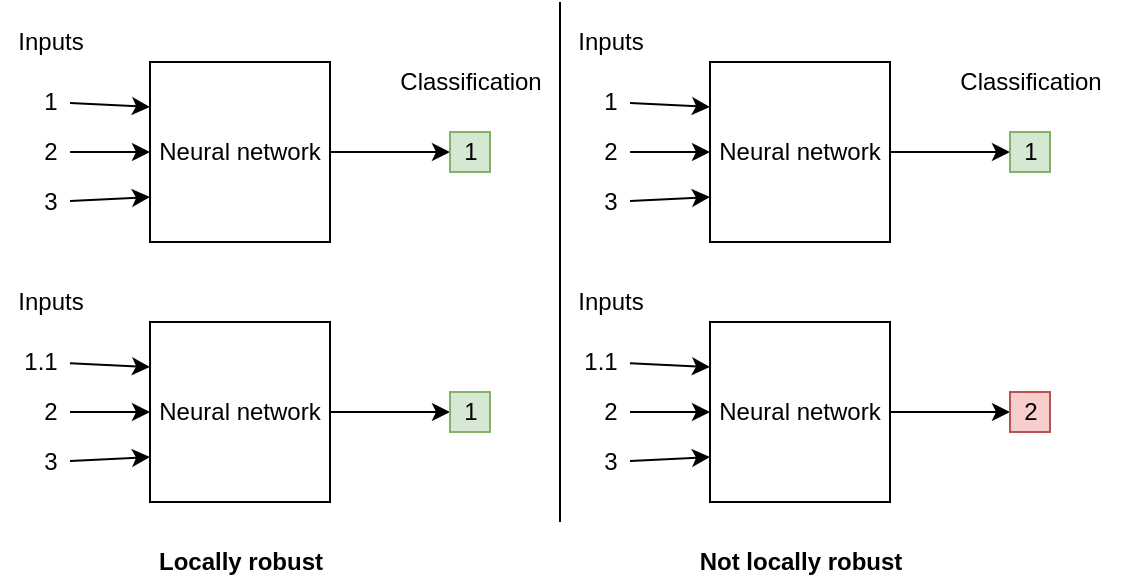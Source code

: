<mxfile version="16.4.5" type="github">
  <diagram id="DrxBCEx4HHf6PRmIDB-f" name="Page-1">
    <mxGraphModel dx="1038" dy="571" grid="1" gridSize="10" guides="1" tooltips="1" connect="1" arrows="1" fold="1" page="1" pageScale="1" pageWidth="827" pageHeight="1169" math="0" shadow="0">
      <root>
        <mxCell id="0" />
        <mxCell id="1" parent="0" />
        <mxCell id="GNrmTfqzOTE7pUEOndlj-10" style="edgeStyle=orthogonalEdgeStyle;rounded=0;orthogonalLoop=1;jettySize=auto;html=1;" parent="1" source="GNrmTfqzOTE7pUEOndlj-1" target="GNrmTfqzOTE7pUEOndlj-12" edge="1">
          <mxGeometry relative="1" as="geometry">
            <mxPoint x="255" y="120" as="targetPoint" />
            <Array as="points" />
          </mxGeometry>
        </mxCell>
        <mxCell id="GNrmTfqzOTE7pUEOndlj-1" value="Neural network" style="whiteSpace=wrap;html=1;aspect=fixed;" parent="1" vertex="1">
          <mxGeometry x="115" y="70" width="90" height="90" as="geometry" />
        </mxCell>
        <mxCell id="GNrmTfqzOTE7pUEOndlj-2" value="" style="endArrow=classic;html=1;rounded=0;entryX=0;entryY=0.25;entryDx=0;entryDy=0;startArrow=none;startFill=0;endFill=1;" parent="1" source="GNrmTfqzOTE7pUEOndlj-5" target="GNrmTfqzOTE7pUEOndlj-1" edge="1">
          <mxGeometry width="50" height="50" relative="1" as="geometry">
            <mxPoint x="-5" y="60" as="sourcePoint" />
            <mxPoint x="355" y="250" as="targetPoint" />
          </mxGeometry>
        </mxCell>
        <mxCell id="GNrmTfqzOTE7pUEOndlj-3" value="" style="endArrow=classic;html=1;rounded=0;entryX=0;entryY=0.5;entryDx=0;entryDy=0;endFill=1;" parent="1" source="GNrmTfqzOTE7pUEOndlj-6" target="GNrmTfqzOTE7pUEOndlj-1" edge="1">
          <mxGeometry width="50" height="50" relative="1" as="geometry">
            <mxPoint x="-5" y="110" as="sourcePoint" />
            <mxPoint x="355" y="250" as="targetPoint" />
          </mxGeometry>
        </mxCell>
        <mxCell id="GNrmTfqzOTE7pUEOndlj-4" value="" style="endArrow=classic;html=1;rounded=0;entryX=0;entryY=0.75;entryDx=0;entryDy=0;endFill=1;" parent="1" source="GNrmTfqzOTE7pUEOndlj-7" target="GNrmTfqzOTE7pUEOndlj-1" edge="1">
          <mxGeometry width="50" height="50" relative="1" as="geometry">
            <mxPoint x="-5" y="150" as="sourcePoint" />
            <mxPoint x="355" y="250" as="targetPoint" />
          </mxGeometry>
        </mxCell>
        <mxCell id="GNrmTfqzOTE7pUEOndlj-5" value="1" style="text;html=1;align=center;verticalAlign=middle;resizable=0;points=[];autosize=1;strokeColor=none;fillColor=none;" parent="1" vertex="1">
          <mxGeometry x="55" y="80" width="20" height="20" as="geometry" />
        </mxCell>
        <mxCell id="GNrmTfqzOTE7pUEOndlj-6" value="2" style="text;html=1;align=center;verticalAlign=middle;resizable=0;points=[];autosize=1;strokeColor=none;fillColor=none;" parent="1" vertex="1">
          <mxGeometry x="55" y="105" width="20" height="20" as="geometry" />
        </mxCell>
        <mxCell id="GNrmTfqzOTE7pUEOndlj-7" value="3" style="text;html=1;align=center;verticalAlign=middle;resizable=0;points=[];autosize=1;strokeColor=none;fillColor=none;" parent="1" vertex="1">
          <mxGeometry x="55" y="130" width="20" height="20" as="geometry" />
        </mxCell>
        <mxCell id="GNrmTfqzOTE7pUEOndlj-9" value="Inputs" style="text;html=1;align=center;verticalAlign=middle;resizable=0;points=[];autosize=1;strokeColor=none;fillColor=none;" parent="1" vertex="1">
          <mxGeometry x="40" y="50" width="50" height="20" as="geometry" />
        </mxCell>
        <mxCell id="GNrmTfqzOTE7pUEOndlj-11" value="Classification" style="text;html=1;align=center;verticalAlign=middle;resizable=0;points=[];autosize=1;strokeColor=none;fillColor=none;" parent="1" vertex="1">
          <mxGeometry x="230" y="70" width="90" height="20" as="geometry" />
        </mxCell>
        <mxCell id="GNrmTfqzOTE7pUEOndlj-12" value="1" style="text;html=1;align=center;verticalAlign=middle;resizable=0;points=[];autosize=1;strokeColor=#82b366;fillColor=#d5e8d4;" parent="1" vertex="1">
          <mxGeometry x="265" y="105" width="20" height="20" as="geometry" />
        </mxCell>
        <mxCell id="GNrmTfqzOTE7pUEOndlj-13" style="edgeStyle=orthogonalEdgeStyle;rounded=0;orthogonalLoop=1;jettySize=auto;html=1;" parent="1" source="GNrmTfqzOTE7pUEOndlj-14" target="GNrmTfqzOTE7pUEOndlj-23" edge="1">
          <mxGeometry relative="1" as="geometry">
            <mxPoint x="255" y="250" as="targetPoint" />
            <Array as="points" />
          </mxGeometry>
        </mxCell>
        <mxCell id="GNrmTfqzOTE7pUEOndlj-14" value="Neural network" style="whiteSpace=wrap;html=1;aspect=fixed;" parent="1" vertex="1">
          <mxGeometry x="115" y="200" width="90" height="90" as="geometry" />
        </mxCell>
        <mxCell id="GNrmTfqzOTE7pUEOndlj-15" value="" style="endArrow=classic;html=1;rounded=0;entryX=0;entryY=0.25;entryDx=0;entryDy=0;startArrow=none;startFill=0;endFill=1;" parent="1" source="GNrmTfqzOTE7pUEOndlj-18" target="GNrmTfqzOTE7pUEOndlj-14" edge="1">
          <mxGeometry width="50" height="50" relative="1" as="geometry">
            <mxPoint x="-5" y="190" as="sourcePoint" />
            <mxPoint x="355" y="380" as="targetPoint" />
          </mxGeometry>
        </mxCell>
        <mxCell id="GNrmTfqzOTE7pUEOndlj-16" value="" style="endArrow=classic;html=1;rounded=0;entryX=0;entryY=0.5;entryDx=0;entryDy=0;endFill=1;" parent="1" source="GNrmTfqzOTE7pUEOndlj-19" target="GNrmTfqzOTE7pUEOndlj-14" edge="1">
          <mxGeometry width="50" height="50" relative="1" as="geometry">
            <mxPoint x="-5" y="240" as="sourcePoint" />
            <mxPoint x="355" y="380" as="targetPoint" />
          </mxGeometry>
        </mxCell>
        <mxCell id="GNrmTfqzOTE7pUEOndlj-17" value="" style="endArrow=classic;html=1;rounded=0;entryX=0;entryY=0.75;entryDx=0;entryDy=0;endFill=1;" parent="1" source="GNrmTfqzOTE7pUEOndlj-20" target="GNrmTfqzOTE7pUEOndlj-14" edge="1">
          <mxGeometry width="50" height="50" relative="1" as="geometry">
            <mxPoint x="-5" y="280" as="sourcePoint" />
            <mxPoint x="355" y="380" as="targetPoint" />
          </mxGeometry>
        </mxCell>
        <mxCell id="GNrmTfqzOTE7pUEOndlj-18" value="1.1" style="text;html=1;align=center;verticalAlign=middle;resizable=0;points=[];autosize=1;strokeColor=none;fillColor=none;" parent="1" vertex="1">
          <mxGeometry x="45" y="210" width="30" height="20" as="geometry" />
        </mxCell>
        <mxCell id="GNrmTfqzOTE7pUEOndlj-19" value="2" style="text;html=1;align=center;verticalAlign=middle;resizable=0;points=[];autosize=1;strokeColor=none;fillColor=none;" parent="1" vertex="1">
          <mxGeometry x="55" y="235" width="20" height="20" as="geometry" />
        </mxCell>
        <mxCell id="GNrmTfqzOTE7pUEOndlj-20" value="3" style="text;html=1;align=center;verticalAlign=middle;resizable=0;points=[];autosize=1;strokeColor=none;fillColor=none;" parent="1" vertex="1">
          <mxGeometry x="55" y="260" width="20" height="20" as="geometry" />
        </mxCell>
        <mxCell id="GNrmTfqzOTE7pUEOndlj-21" value="Inputs" style="text;html=1;align=center;verticalAlign=middle;resizable=0;points=[];autosize=1;strokeColor=none;fillColor=none;" parent="1" vertex="1">
          <mxGeometry x="40" y="180" width="50" height="20" as="geometry" />
        </mxCell>
        <mxCell id="GNrmTfqzOTE7pUEOndlj-23" value="1" style="text;html=1;align=center;verticalAlign=middle;resizable=0;points=[];autosize=1;strokeColor=#82b366;fillColor=#d5e8d4;" parent="1" vertex="1">
          <mxGeometry x="265" y="235" width="20" height="20" as="geometry" />
        </mxCell>
        <mxCell id="-HT5-6N0jkYsIAqF_wEl-2" style="edgeStyle=orthogonalEdgeStyle;rounded=0;orthogonalLoop=1;jettySize=auto;html=1;" edge="1" parent="1" source="-HT5-6N0jkYsIAqF_wEl-3" target="-HT5-6N0jkYsIAqF_wEl-12">
          <mxGeometry relative="1" as="geometry">
            <mxPoint x="535" y="120" as="targetPoint" />
            <Array as="points" />
          </mxGeometry>
        </mxCell>
        <mxCell id="-HT5-6N0jkYsIAqF_wEl-3" value="Neural network" style="whiteSpace=wrap;html=1;aspect=fixed;" vertex="1" parent="1">
          <mxGeometry x="395" y="70" width="90" height="90" as="geometry" />
        </mxCell>
        <mxCell id="-HT5-6N0jkYsIAqF_wEl-4" value="" style="endArrow=classic;html=1;rounded=0;entryX=0;entryY=0.25;entryDx=0;entryDy=0;startArrow=none;startFill=0;endFill=1;" edge="1" parent="1" source="-HT5-6N0jkYsIAqF_wEl-7" target="-HT5-6N0jkYsIAqF_wEl-3">
          <mxGeometry width="50" height="50" relative="1" as="geometry">
            <mxPoint x="275" y="60" as="sourcePoint" />
            <mxPoint x="635" y="250" as="targetPoint" />
          </mxGeometry>
        </mxCell>
        <mxCell id="-HT5-6N0jkYsIAqF_wEl-5" value="" style="endArrow=classic;html=1;rounded=0;entryX=0;entryY=0.5;entryDx=0;entryDy=0;endFill=1;" edge="1" parent="1" source="-HT5-6N0jkYsIAqF_wEl-8" target="-HT5-6N0jkYsIAqF_wEl-3">
          <mxGeometry width="50" height="50" relative="1" as="geometry">
            <mxPoint x="275" y="110" as="sourcePoint" />
            <mxPoint x="635" y="250" as="targetPoint" />
          </mxGeometry>
        </mxCell>
        <mxCell id="-HT5-6N0jkYsIAqF_wEl-6" value="" style="endArrow=classic;html=1;rounded=0;entryX=0;entryY=0.75;entryDx=0;entryDy=0;endFill=1;" edge="1" parent="1" source="-HT5-6N0jkYsIAqF_wEl-9" target="-HT5-6N0jkYsIAqF_wEl-3">
          <mxGeometry width="50" height="50" relative="1" as="geometry">
            <mxPoint x="275" y="150" as="sourcePoint" />
            <mxPoint x="635" y="250" as="targetPoint" />
          </mxGeometry>
        </mxCell>
        <mxCell id="-HT5-6N0jkYsIAqF_wEl-7" value="1" style="text;html=1;align=center;verticalAlign=middle;resizable=0;points=[];autosize=1;strokeColor=none;fillColor=none;" vertex="1" parent="1">
          <mxGeometry x="335" y="80" width="20" height="20" as="geometry" />
        </mxCell>
        <mxCell id="-HT5-6N0jkYsIAqF_wEl-8" value="2" style="text;html=1;align=center;verticalAlign=middle;resizable=0;points=[];autosize=1;strokeColor=none;fillColor=none;" vertex="1" parent="1">
          <mxGeometry x="335" y="105" width="20" height="20" as="geometry" />
        </mxCell>
        <mxCell id="-HT5-6N0jkYsIAqF_wEl-9" value="3" style="text;html=1;align=center;verticalAlign=middle;resizable=0;points=[];autosize=1;strokeColor=none;fillColor=none;" vertex="1" parent="1">
          <mxGeometry x="335" y="130" width="20" height="20" as="geometry" />
        </mxCell>
        <mxCell id="-HT5-6N0jkYsIAqF_wEl-10" value="Inputs" style="text;html=1;align=center;verticalAlign=middle;resizable=0;points=[];autosize=1;strokeColor=none;fillColor=none;" vertex="1" parent="1">
          <mxGeometry x="320" y="50" width="50" height="20" as="geometry" />
        </mxCell>
        <mxCell id="-HT5-6N0jkYsIAqF_wEl-11" value="Classification" style="text;html=1;align=center;verticalAlign=middle;resizable=0;points=[];autosize=1;strokeColor=none;fillColor=none;" vertex="1" parent="1">
          <mxGeometry x="510" y="70" width="90" height="20" as="geometry" />
        </mxCell>
        <mxCell id="-HT5-6N0jkYsIAqF_wEl-12" value="1" style="text;html=1;align=center;verticalAlign=middle;resizable=0;points=[];autosize=1;strokeColor=#82b366;fillColor=#d5e8d4;" vertex="1" parent="1">
          <mxGeometry x="545" y="105" width="20" height="20" as="geometry" />
        </mxCell>
        <mxCell id="-HT5-6N0jkYsIAqF_wEl-13" style="edgeStyle=orthogonalEdgeStyle;rounded=0;orthogonalLoop=1;jettySize=auto;html=1;" edge="1" parent="1" source="-HT5-6N0jkYsIAqF_wEl-14" target="-HT5-6N0jkYsIAqF_wEl-22">
          <mxGeometry relative="1" as="geometry">
            <mxPoint x="535" y="250" as="targetPoint" />
            <Array as="points" />
          </mxGeometry>
        </mxCell>
        <mxCell id="-HT5-6N0jkYsIAqF_wEl-14" value="Neural network" style="whiteSpace=wrap;html=1;aspect=fixed;" vertex="1" parent="1">
          <mxGeometry x="395" y="200" width="90" height="90" as="geometry" />
        </mxCell>
        <mxCell id="-HT5-6N0jkYsIAqF_wEl-15" value="" style="endArrow=classic;html=1;rounded=0;entryX=0;entryY=0.25;entryDx=0;entryDy=0;startArrow=none;startFill=0;endFill=1;" edge="1" parent="1" source="-HT5-6N0jkYsIAqF_wEl-18" target="-HT5-6N0jkYsIAqF_wEl-14">
          <mxGeometry width="50" height="50" relative="1" as="geometry">
            <mxPoint x="275" y="190" as="sourcePoint" />
            <mxPoint x="635" y="380" as="targetPoint" />
          </mxGeometry>
        </mxCell>
        <mxCell id="-HT5-6N0jkYsIAqF_wEl-16" value="" style="endArrow=classic;html=1;rounded=0;entryX=0;entryY=0.5;entryDx=0;entryDy=0;endFill=1;" edge="1" parent="1" source="-HT5-6N0jkYsIAqF_wEl-19" target="-HT5-6N0jkYsIAqF_wEl-14">
          <mxGeometry width="50" height="50" relative="1" as="geometry">
            <mxPoint x="275" y="240" as="sourcePoint" />
            <mxPoint x="635" y="380" as="targetPoint" />
          </mxGeometry>
        </mxCell>
        <mxCell id="-HT5-6N0jkYsIAqF_wEl-17" value="" style="endArrow=classic;html=1;rounded=0;entryX=0;entryY=0.75;entryDx=0;entryDy=0;endFill=1;" edge="1" parent="1" source="-HT5-6N0jkYsIAqF_wEl-20" target="-HT5-6N0jkYsIAqF_wEl-14">
          <mxGeometry width="50" height="50" relative="1" as="geometry">
            <mxPoint x="275" y="280" as="sourcePoint" />
            <mxPoint x="635" y="380" as="targetPoint" />
          </mxGeometry>
        </mxCell>
        <mxCell id="-HT5-6N0jkYsIAqF_wEl-18" value="1.1" style="text;html=1;align=center;verticalAlign=middle;resizable=0;points=[];autosize=1;strokeColor=none;fillColor=none;" vertex="1" parent="1">
          <mxGeometry x="325" y="210" width="30" height="20" as="geometry" />
        </mxCell>
        <mxCell id="-HT5-6N0jkYsIAqF_wEl-19" value="2" style="text;html=1;align=center;verticalAlign=middle;resizable=0;points=[];autosize=1;strokeColor=none;fillColor=none;" vertex="1" parent="1">
          <mxGeometry x="335" y="235" width="20" height="20" as="geometry" />
        </mxCell>
        <mxCell id="-HT5-6N0jkYsIAqF_wEl-20" value="3" style="text;html=1;align=center;verticalAlign=middle;resizable=0;points=[];autosize=1;strokeColor=none;fillColor=none;" vertex="1" parent="1">
          <mxGeometry x="335" y="260" width="20" height="20" as="geometry" />
        </mxCell>
        <mxCell id="-HT5-6N0jkYsIAqF_wEl-21" value="Inputs" style="text;html=1;align=center;verticalAlign=middle;resizable=0;points=[];autosize=1;strokeColor=none;fillColor=none;" vertex="1" parent="1">
          <mxGeometry x="320" y="180" width="50" height="20" as="geometry" />
        </mxCell>
        <mxCell id="-HT5-6N0jkYsIAqF_wEl-22" value="2" style="text;html=1;align=center;verticalAlign=middle;resizable=0;points=[];autosize=1;strokeColor=#b85450;fillColor=#f8cecc;" vertex="1" parent="1">
          <mxGeometry x="545" y="235" width="20" height="20" as="geometry" />
        </mxCell>
        <mxCell id="-HT5-6N0jkYsIAqF_wEl-23" value="" style="endArrow=none;html=1;rounded=0;" edge="1" parent="1">
          <mxGeometry width="50" height="50" relative="1" as="geometry">
            <mxPoint x="320" y="300" as="sourcePoint" />
            <mxPoint x="320" y="40" as="targetPoint" />
          </mxGeometry>
        </mxCell>
        <mxCell id="-HT5-6N0jkYsIAqF_wEl-24" value="Locally robust" style="text;html=1;align=center;verticalAlign=middle;resizable=0;points=[];autosize=1;strokeColor=none;fillColor=none;fontStyle=1" vertex="1" parent="1">
          <mxGeometry x="110" y="310" width="100" height="20" as="geometry" />
        </mxCell>
        <mxCell id="-HT5-6N0jkYsIAqF_wEl-25" value="Not locally robust" style="text;html=1;align=center;verticalAlign=middle;resizable=0;points=[];autosize=1;strokeColor=none;fillColor=none;fontStyle=1" vertex="1" parent="1">
          <mxGeometry x="380" y="310" width="120" height="20" as="geometry" />
        </mxCell>
      </root>
    </mxGraphModel>
  </diagram>
</mxfile>
